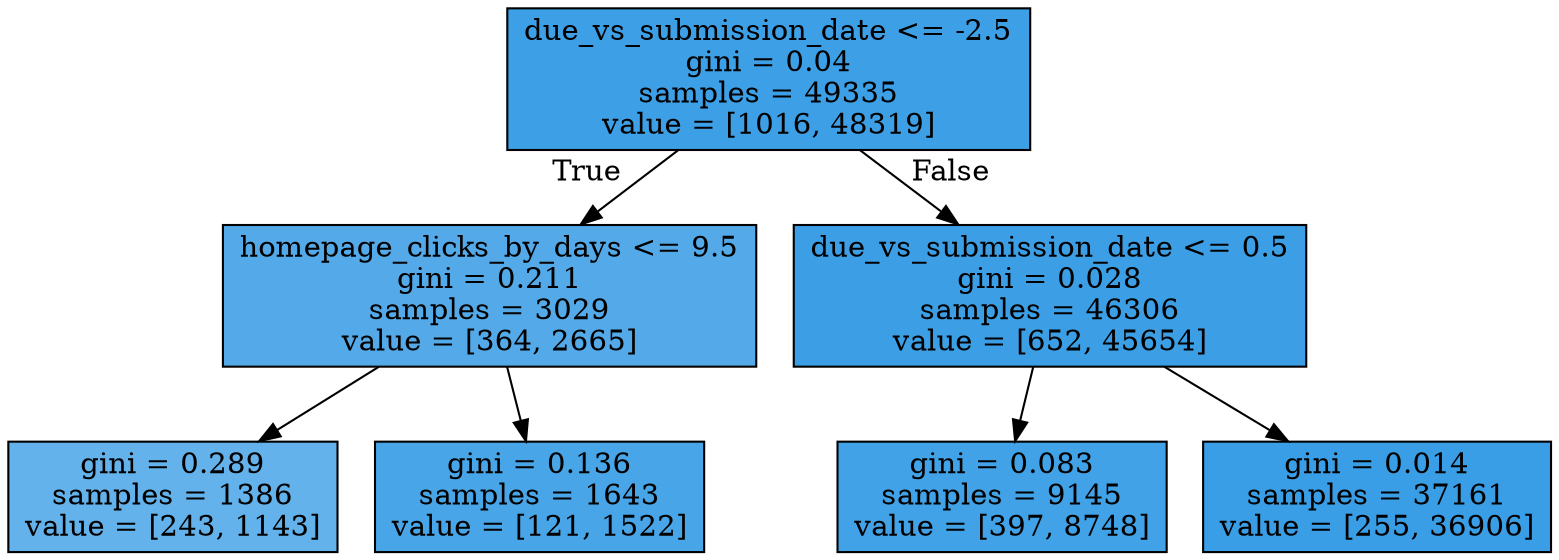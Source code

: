 digraph Tree {
node [shape=box, style="filled", color="black"] ;
0 [label="due_vs_submission_date <= -2.5\ngini = 0.04\nsamples = 49335\nvalue = [1016, 48319]", fillcolor="#399de5fa"] ;
1 [label="homepage_clicks_by_days <= 9.5\ngini = 0.211\nsamples = 3029\nvalue = [364, 2665]", fillcolor="#399de5dc"] ;
0 -> 1 [labeldistance=2.5, labelangle=45, headlabel="True"] ;
2 [label="gini = 0.289\nsamples = 1386\nvalue = [243, 1143]", fillcolor="#399de5c9"] ;
1 -> 2 ;
3 [label="gini = 0.136\nsamples = 1643\nvalue = [121, 1522]", fillcolor="#399de5eb"] ;
1 -> 3 ;
4 [label="due_vs_submission_date <= 0.5\ngini = 0.028\nsamples = 46306\nvalue = [652, 45654]", fillcolor="#399de5fb"] ;
0 -> 4 [labeldistance=2.5, labelangle=-45, headlabel="False"] ;
5 [label="gini = 0.083\nsamples = 9145\nvalue = [397, 8748]", fillcolor="#399de5f3"] ;
4 -> 5 ;
6 [label="gini = 0.014\nsamples = 37161\nvalue = [255, 36906]", fillcolor="#399de5fd"] ;
4 -> 6 ;
}